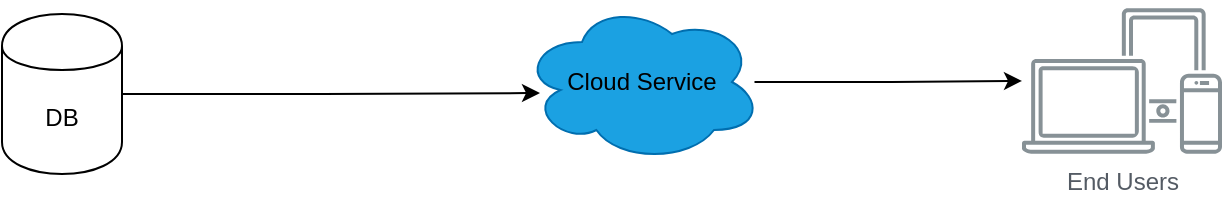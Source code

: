 <mxfile version="13.1.3">
    <diagram id="6hGFLwfOUW9BJ-s0fimq" name="Page-1">
        <mxGraphModel dx="666" dy="400" grid="0" gridSize="8" guides="1" tooltips="1" connect="1" arrows="1" fold="1" page="1" pageScale="1" pageWidth="827" pageHeight="1169" background="#ffffff" math="0" shadow="0">
            <root>
                <mxCell id="0"/>
                <mxCell id="1" parent="0"/>
                <mxCell id="4" value="" style="edgeStyle=orthogonalEdgeStyle;rounded=0;orthogonalLoop=1;jettySize=auto;html=1;entryX=0.16;entryY=0.55;entryDx=0;entryDy=0;entryPerimeter=0;strokeColor=#000000;" edge="1" parent="1" source="2" target="5">
                    <mxGeometry relative="1" as="geometry">
                        <mxPoint x="300" y="300" as="targetPoint"/>
                    </mxGeometry>
                </mxCell>
                <mxCell id="2" value="DB" style="shape=cylinder;whiteSpace=wrap;html=1;boundedLbl=1;backgroundOutline=1;" vertex="1" parent="1">
                    <mxGeometry x="40" y="260" width="60" height="80" as="geometry"/>
                </mxCell>
                <mxCell id="11" style="edgeStyle=orthogonalEdgeStyle;rounded=0;orthogonalLoop=1;jettySize=auto;html=1;exitX=0.875;exitY=0.5;exitDx=0;exitDy=0;exitPerimeter=0;strokeColor=#000000;" edge="1" parent="1" source="5" target="8">
                    <mxGeometry relative="1" as="geometry"/>
                </mxCell>
                <mxCell id="5" value="&lt;font color=&quot;#000000&quot;&gt;Cloud Service&lt;/font&gt;" style="ellipse;shape=cloud;whiteSpace=wrap;html=1;fillColor=#1ba1e2;perimeterSpacing=15;strokeColor=#006EAF;fontColor=#ffffff;" vertex="1" parent="1">
                    <mxGeometry x="300" y="254" width="120" height="80" as="geometry"/>
                </mxCell>
                <mxCell id="8" value="End Users" style="outlineConnect=0;gradientColor=none;fontColor=#545B64;strokeColor=none;fillColor=#879196;dashed=0;verticalLabelPosition=bottom;verticalAlign=top;align=center;html=1;fontSize=12;fontStyle=0;aspect=fixed;shape=mxgraph.aws4.illustration_devices;pointerEvents=1" vertex="1" parent="1">
                    <mxGeometry x="550" y="257" width="100" height="73" as="geometry"/>
                </mxCell>
            </root>
        </mxGraphModel>
    </diagram>
</mxfile>